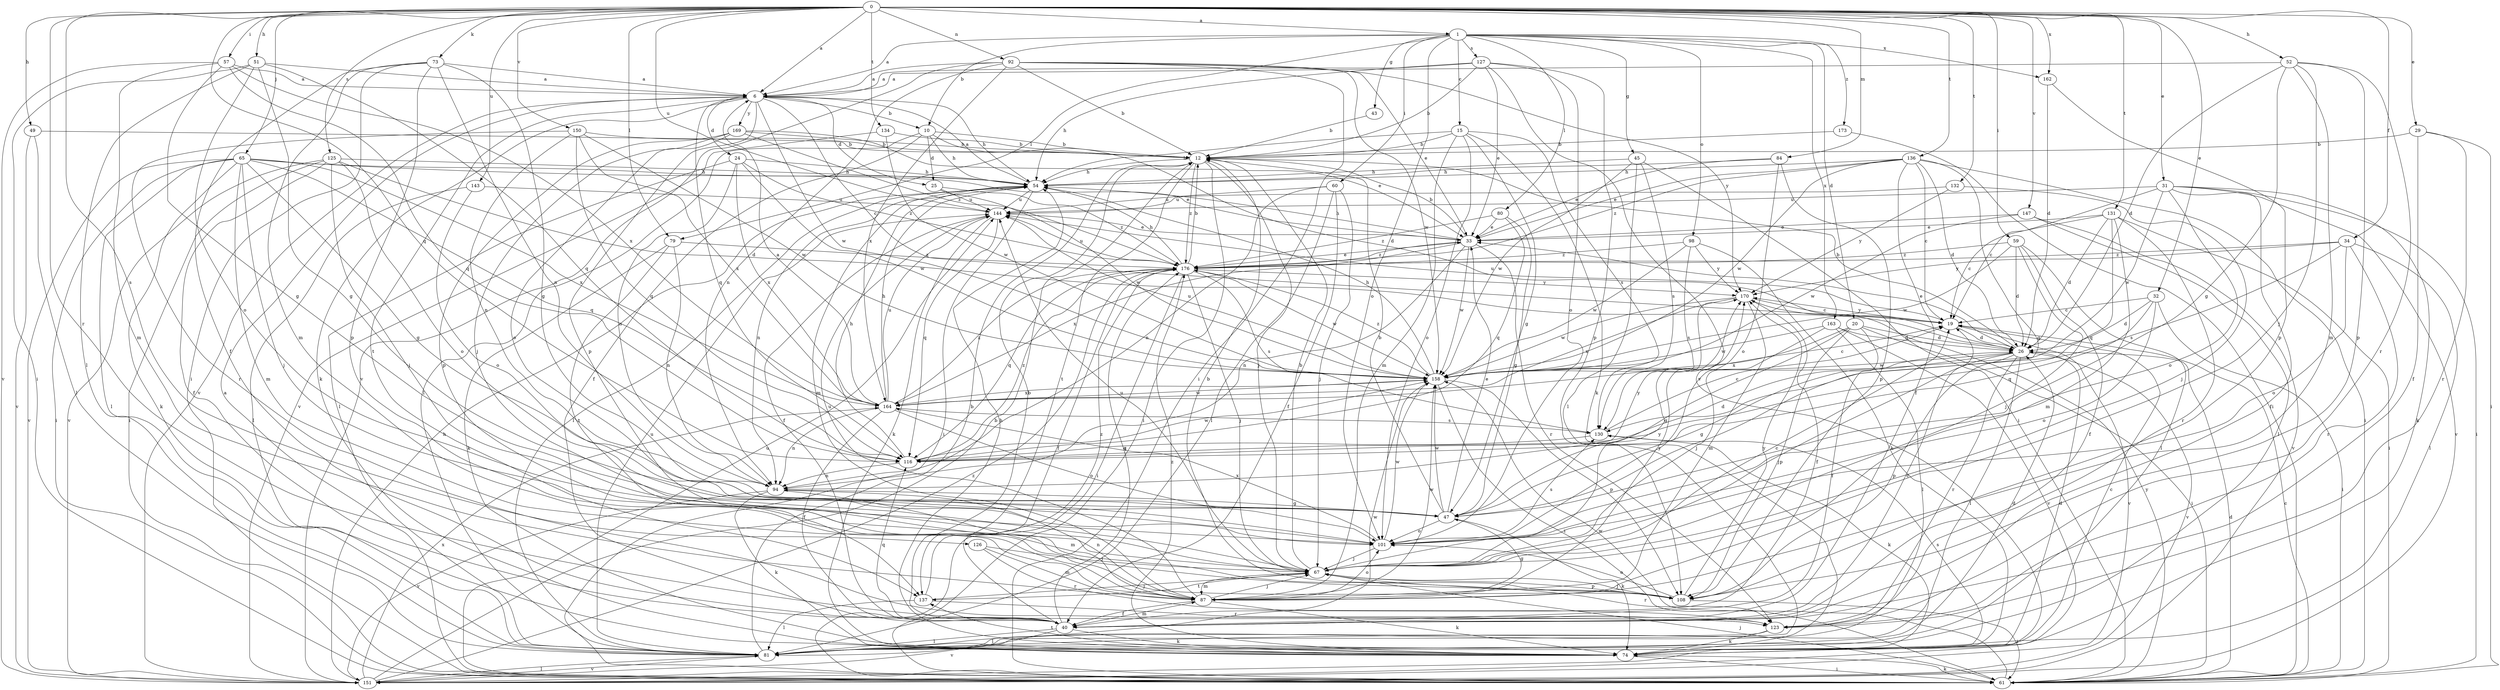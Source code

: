 strict digraph  {
0;
1;
6;
10;
12;
15;
19;
20;
24;
25;
26;
29;
31;
32;
33;
34;
40;
43;
45;
47;
49;
51;
52;
54;
57;
59;
60;
61;
65;
67;
73;
74;
79;
80;
81;
84;
87;
92;
94;
98;
101;
108;
116;
123;
125;
126;
127;
130;
131;
132;
134;
136;
137;
143;
144;
147;
150;
151;
158;
162;
163;
164;
169;
170;
173;
176;
0 -> 1  [label=a];
0 -> 6  [label=a];
0 -> 29  [label=e];
0 -> 31  [label=e];
0 -> 32  [label=e];
0 -> 34  [label=f];
0 -> 49  [label=h];
0 -> 51  [label=h];
0 -> 52  [label=h];
0 -> 57  [label=i];
0 -> 59  [label=i];
0 -> 65  [label=j];
0 -> 73  [label=k];
0 -> 79  [label=l];
0 -> 84  [label=m];
0 -> 92  [label=n];
0 -> 116  [label=q];
0 -> 123  [label=r];
0 -> 125  [label=s];
0 -> 126  [label=s];
0 -> 131  [label=t];
0 -> 132  [label=t];
0 -> 134  [label=t];
0 -> 136  [label=t];
0 -> 143  [label=u];
0 -> 144  [label=u];
0 -> 147  [label=v];
0 -> 150  [label=v];
0 -> 162  [label=x];
1 -> 6  [label=a];
1 -> 10  [label=b];
1 -> 15  [label=c];
1 -> 20  [label=d];
1 -> 43  [label=g];
1 -> 45  [label=g];
1 -> 60  [label=i];
1 -> 79  [label=l];
1 -> 80  [label=l];
1 -> 98  [label=o];
1 -> 101  [label=o];
1 -> 127  [label=s];
1 -> 162  [label=x];
1 -> 163  [label=x];
1 -> 173  [label=z];
6 -> 10  [label=b];
6 -> 19  [label=c];
6 -> 24  [label=d];
6 -> 25  [label=d];
6 -> 54  [label=h];
6 -> 74  [label=k];
6 -> 108  [label=p];
6 -> 116  [label=q];
6 -> 137  [label=t];
6 -> 151  [label=v];
6 -> 158  [label=w];
6 -> 169  [label=y];
10 -> 12  [label=b];
10 -> 25  [label=d];
10 -> 26  [label=d];
10 -> 40  [label=f];
10 -> 54  [label=h];
10 -> 81  [label=l];
12 -> 54  [label=h];
12 -> 61  [label=i];
12 -> 67  [label=j];
12 -> 137  [label=t];
12 -> 176  [label=z];
15 -> 12  [label=b];
15 -> 47  [label=g];
15 -> 54  [label=h];
15 -> 74  [label=k];
15 -> 87  [label=m];
15 -> 101  [label=o];
15 -> 130  [label=s];
19 -> 26  [label=d];
19 -> 144  [label=u];
19 -> 151  [label=v];
19 -> 170  [label=y];
20 -> 26  [label=d];
20 -> 40  [label=f];
20 -> 47  [label=g];
20 -> 61  [label=i];
20 -> 108  [label=p];
20 -> 164  [label=x];
24 -> 54  [label=h];
24 -> 81  [label=l];
24 -> 94  [label=n];
24 -> 158  [label=w];
24 -> 164  [label=x];
24 -> 176  [label=z];
25 -> 144  [label=u];
25 -> 158  [label=w];
25 -> 176  [label=z];
26 -> 12  [label=b];
26 -> 33  [label=e];
26 -> 47  [label=g];
26 -> 67  [label=j];
26 -> 81  [label=l];
26 -> 108  [label=p];
26 -> 123  [label=r];
26 -> 151  [label=v];
26 -> 158  [label=w];
29 -> 12  [label=b];
29 -> 40  [label=f];
29 -> 61  [label=i];
29 -> 123  [label=r];
31 -> 19  [label=c];
31 -> 40  [label=f];
31 -> 61  [label=i];
31 -> 74  [label=k];
31 -> 101  [label=o];
31 -> 144  [label=u];
31 -> 151  [label=v];
31 -> 158  [label=w];
32 -> 19  [label=c];
32 -> 26  [label=d];
32 -> 61  [label=i];
32 -> 101  [label=o];
32 -> 116  [label=q];
33 -> 12  [label=b];
33 -> 54  [label=h];
33 -> 94  [label=n];
33 -> 123  [label=r];
33 -> 158  [label=w];
33 -> 164  [label=x];
33 -> 176  [label=z];
34 -> 81  [label=l];
34 -> 101  [label=o];
34 -> 123  [label=r];
34 -> 130  [label=s];
34 -> 170  [label=y];
34 -> 176  [label=z];
40 -> 12  [label=b];
40 -> 19  [label=c];
40 -> 74  [label=k];
40 -> 81  [label=l];
40 -> 87  [label=m];
40 -> 116  [label=q];
40 -> 151  [label=v];
40 -> 176  [label=z];
43 -> 12  [label=b];
45 -> 54  [label=h];
45 -> 61  [label=i];
45 -> 81  [label=l];
45 -> 130  [label=s];
45 -> 158  [label=w];
47 -> 12  [label=b];
47 -> 33  [label=e];
47 -> 74  [label=k];
47 -> 101  [label=o];
47 -> 158  [label=w];
49 -> 12  [label=b];
49 -> 81  [label=l];
49 -> 151  [label=v];
51 -> 6  [label=a];
51 -> 47  [label=g];
51 -> 61  [label=i];
51 -> 81  [label=l];
51 -> 101  [label=o];
51 -> 116  [label=q];
52 -> 6  [label=a];
52 -> 26  [label=d];
52 -> 47  [label=g];
52 -> 67  [label=j];
52 -> 87  [label=m];
52 -> 108  [label=p];
52 -> 123  [label=r];
54 -> 6  [label=a];
54 -> 61  [label=i];
54 -> 81  [label=l];
54 -> 87  [label=m];
54 -> 94  [label=n];
54 -> 144  [label=u];
57 -> 6  [label=a];
57 -> 47  [label=g];
57 -> 87  [label=m];
57 -> 116  [label=q];
57 -> 151  [label=v];
57 -> 164  [label=x];
59 -> 26  [label=d];
59 -> 40  [label=f];
59 -> 67  [label=j];
59 -> 81  [label=l];
59 -> 158  [label=w];
59 -> 176  [label=z];
60 -> 40  [label=f];
60 -> 67  [label=j];
60 -> 81  [label=l];
60 -> 94  [label=n];
60 -> 144  [label=u];
61 -> 6  [label=a];
61 -> 19  [label=c];
61 -> 26  [label=d];
61 -> 67  [label=j];
61 -> 74  [label=k];
61 -> 144  [label=u];
61 -> 158  [label=w];
61 -> 170  [label=y];
65 -> 33  [label=e];
65 -> 47  [label=g];
65 -> 54  [label=h];
65 -> 61  [label=i];
65 -> 67  [label=j];
65 -> 74  [label=k];
65 -> 81  [label=l];
65 -> 87  [label=m];
65 -> 116  [label=q];
65 -> 151  [label=v];
65 -> 164  [label=x];
67 -> 12  [label=b];
67 -> 19  [label=c];
67 -> 87  [label=m];
67 -> 108  [label=p];
67 -> 123  [label=r];
67 -> 137  [label=t];
67 -> 144  [label=u];
67 -> 170  [label=y];
73 -> 6  [label=a];
73 -> 40  [label=f];
73 -> 47  [label=g];
73 -> 61  [label=i];
73 -> 87  [label=m];
73 -> 94  [label=n];
73 -> 108  [label=p];
74 -> 19  [label=c];
74 -> 26  [label=d];
74 -> 54  [label=h];
74 -> 61  [label=i];
74 -> 130  [label=s];
74 -> 137  [label=t];
74 -> 176  [label=z];
79 -> 74  [label=k];
79 -> 94  [label=n];
79 -> 137  [label=t];
79 -> 176  [label=z];
80 -> 33  [label=e];
80 -> 47  [label=g];
80 -> 116  [label=q];
80 -> 176  [label=z];
81 -> 12  [label=b];
81 -> 26  [label=d];
81 -> 144  [label=u];
81 -> 151  [label=v];
81 -> 158  [label=w];
84 -> 33  [label=e];
84 -> 54  [label=h];
84 -> 101  [label=o];
84 -> 108  [label=p];
87 -> 40  [label=f];
87 -> 47  [label=g];
87 -> 67  [label=j];
87 -> 74  [label=k];
87 -> 94  [label=n];
87 -> 101  [label=o];
87 -> 144  [label=u];
87 -> 158  [label=w];
87 -> 170  [label=y];
92 -> 6  [label=a];
92 -> 12  [label=b];
92 -> 33  [label=e];
92 -> 61  [label=i];
92 -> 94  [label=n];
92 -> 151  [label=v];
92 -> 158  [label=w];
92 -> 164  [label=x];
92 -> 170  [label=y];
94 -> 47  [label=g];
94 -> 74  [label=k];
94 -> 87  [label=m];
94 -> 151  [label=v];
94 -> 170  [label=y];
98 -> 74  [label=k];
98 -> 130  [label=s];
98 -> 158  [label=w];
98 -> 170  [label=y];
98 -> 176  [label=z];
101 -> 67  [label=j];
101 -> 130  [label=s];
101 -> 158  [label=w];
101 -> 164  [label=x];
108 -> 12  [label=b];
108 -> 61  [label=i];
108 -> 67  [label=j];
108 -> 101  [label=o];
108 -> 170  [label=y];
116 -> 26  [label=d];
116 -> 54  [label=h];
116 -> 94  [label=n];
116 -> 158  [label=w];
116 -> 176  [label=z];
123 -> 74  [label=k];
123 -> 81  [label=l];
125 -> 26  [label=d];
125 -> 40  [label=f];
125 -> 54  [label=h];
125 -> 61  [label=i];
125 -> 67  [label=j];
125 -> 101  [label=o];
125 -> 151  [label=v];
126 -> 67  [label=j];
126 -> 87  [label=m];
126 -> 123  [label=r];
127 -> 6  [label=a];
127 -> 12  [label=b];
127 -> 33  [label=e];
127 -> 54  [label=h];
127 -> 101  [label=o];
127 -> 108  [label=p];
127 -> 151  [label=v];
130 -> 19  [label=c];
130 -> 74  [label=k];
130 -> 116  [label=q];
131 -> 19  [label=c];
131 -> 26  [label=d];
131 -> 33  [label=e];
131 -> 61  [label=i];
131 -> 87  [label=m];
131 -> 116  [label=q];
131 -> 123  [label=r];
132 -> 67  [label=j];
132 -> 144  [label=u];
132 -> 170  [label=y];
134 -> 12  [label=b];
134 -> 151  [label=v];
134 -> 158  [label=w];
136 -> 19  [label=c];
136 -> 26  [label=d];
136 -> 33  [label=e];
136 -> 40  [label=f];
136 -> 47  [label=g];
136 -> 54  [label=h];
136 -> 61  [label=i];
136 -> 158  [label=w];
136 -> 176  [label=z];
137 -> 67  [label=j];
137 -> 81  [label=l];
137 -> 123  [label=r];
137 -> 176  [label=z];
143 -> 81  [label=l];
143 -> 101  [label=o];
143 -> 144  [label=u];
144 -> 33  [label=e];
144 -> 40  [label=f];
144 -> 74  [label=k];
144 -> 116  [label=q];
147 -> 33  [label=e];
147 -> 81  [label=l];
147 -> 151  [label=v];
147 -> 158  [label=w];
150 -> 12  [label=b];
150 -> 94  [label=n];
150 -> 116  [label=q];
150 -> 123  [label=r];
150 -> 158  [label=w];
150 -> 164  [label=x];
151 -> 12  [label=b];
151 -> 54  [label=h];
151 -> 81  [label=l];
151 -> 164  [label=x];
151 -> 176  [label=z];
158 -> 19  [label=c];
158 -> 54  [label=h];
158 -> 61  [label=i];
158 -> 108  [label=p];
158 -> 144  [label=u];
158 -> 164  [label=x];
158 -> 176  [label=z];
162 -> 26  [label=d];
162 -> 108  [label=p];
163 -> 26  [label=d];
163 -> 67  [label=j];
163 -> 81  [label=l];
163 -> 151  [label=v];
163 -> 158  [label=w];
164 -> 6  [label=a];
164 -> 40  [label=f];
164 -> 54  [label=h];
164 -> 94  [label=n];
164 -> 101  [label=o];
164 -> 130  [label=s];
164 -> 144  [label=u];
164 -> 158  [label=w];
164 -> 176  [label=z];
169 -> 12  [label=b];
169 -> 33  [label=e];
169 -> 67  [label=j];
169 -> 101  [label=o];
169 -> 108  [label=p];
169 -> 176  [label=z];
170 -> 19  [label=c];
170 -> 40  [label=f];
170 -> 87  [label=m];
170 -> 158  [label=w];
170 -> 164  [label=x];
173 -> 12  [label=b];
173 -> 61  [label=i];
176 -> 12  [label=b];
176 -> 33  [label=e];
176 -> 40  [label=f];
176 -> 54  [label=h];
176 -> 61  [label=i];
176 -> 67  [label=j];
176 -> 116  [label=q];
176 -> 130  [label=s];
176 -> 144  [label=u];
176 -> 158  [label=w];
176 -> 170  [label=y];
}
